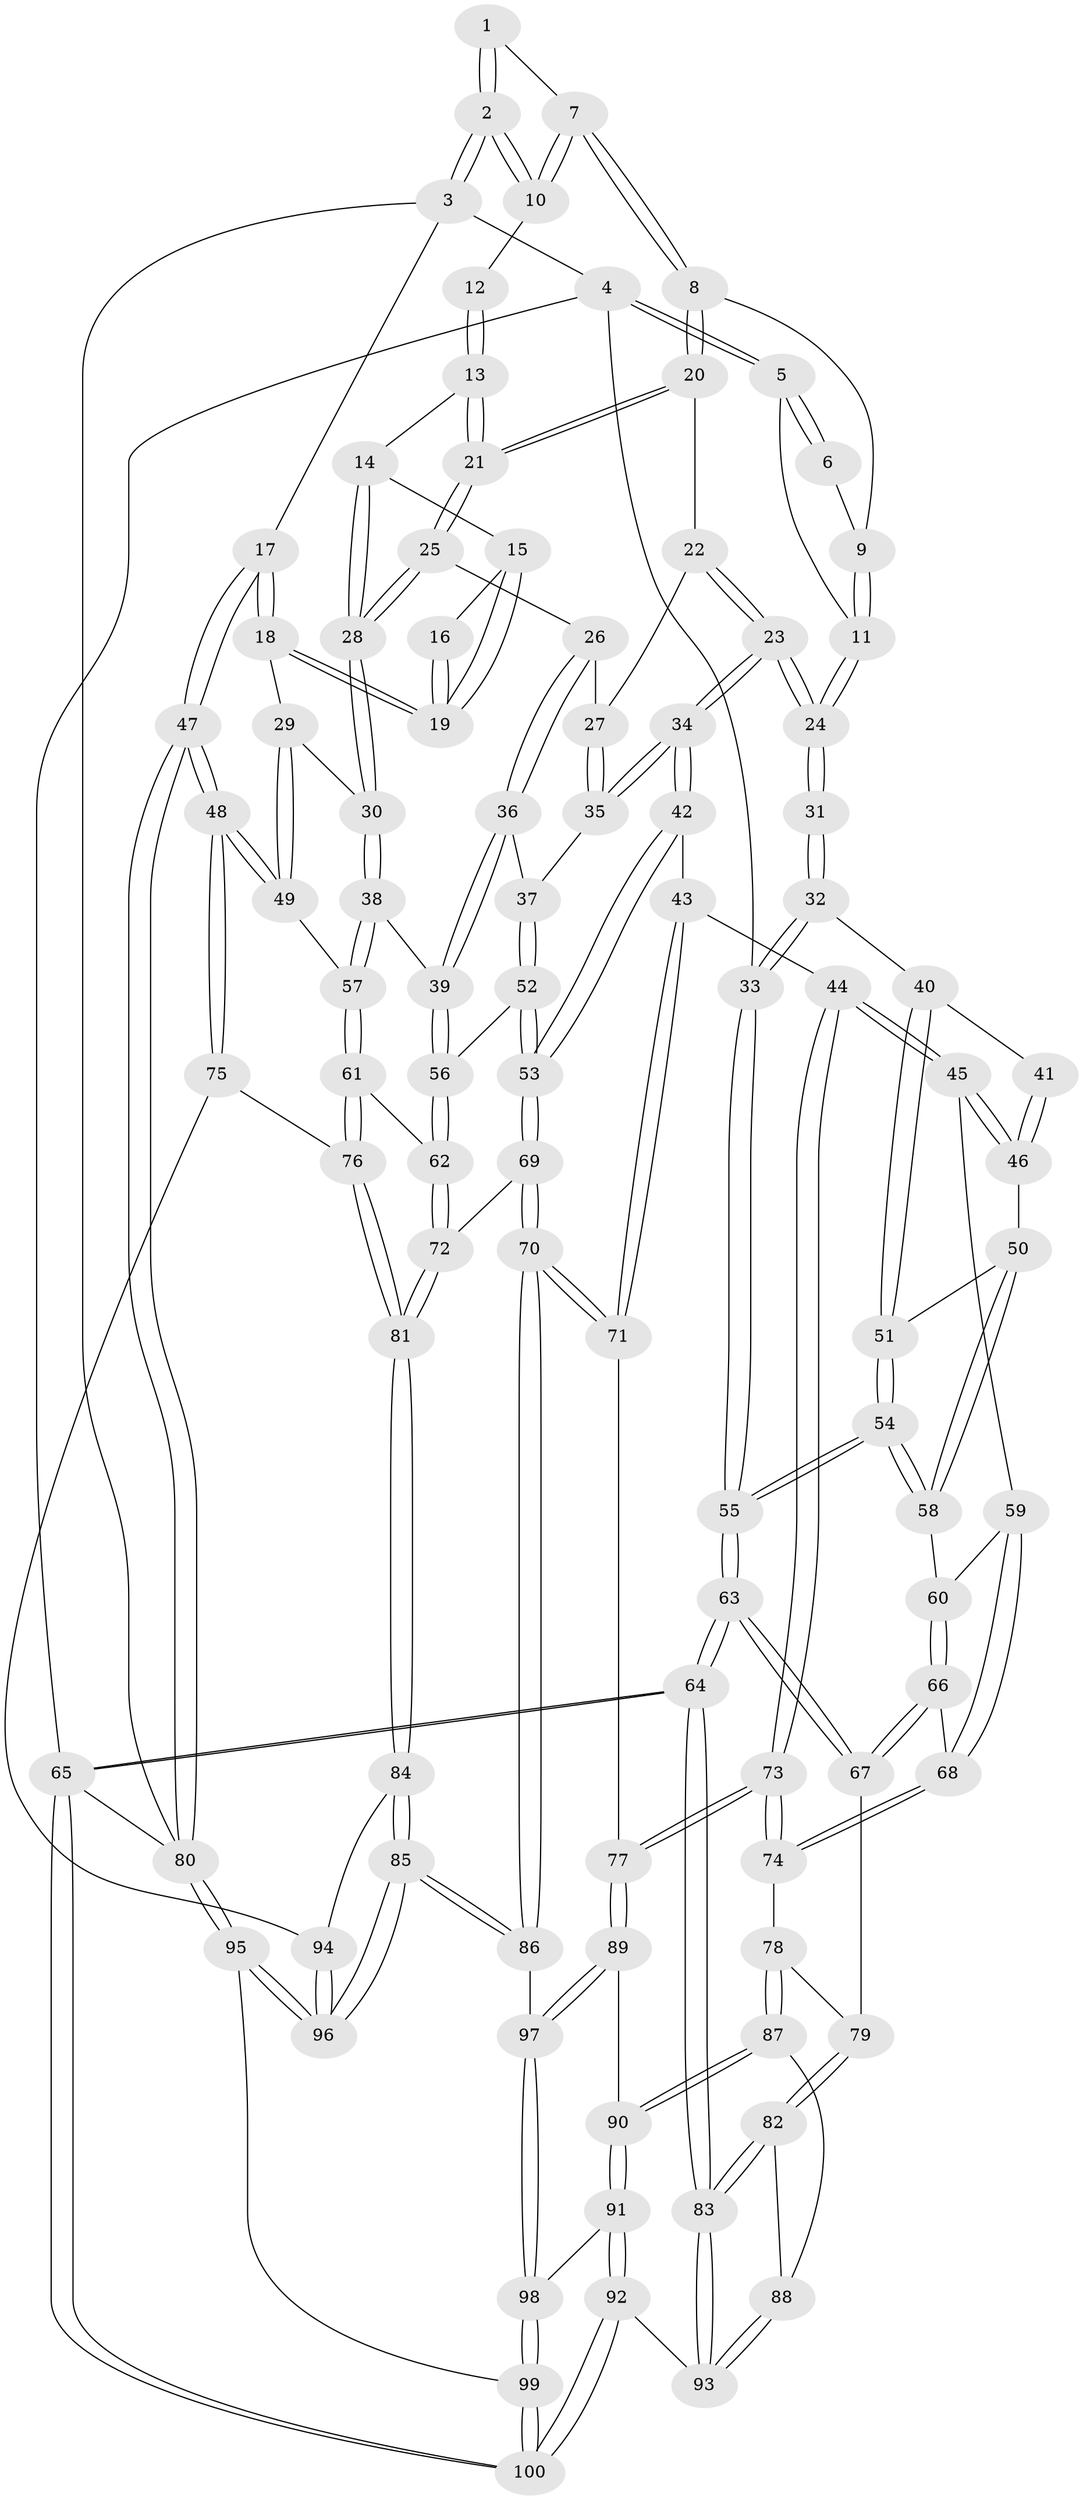 // Generated by graph-tools (version 1.1) at 2025/17/03/09/25 04:17:23]
// undirected, 100 vertices, 247 edges
graph export_dot {
graph [start="1"]
  node [color=gray90,style=filled];
  1 [pos="+0.6560747251904481+0"];
  2 [pos="+1+0"];
  3 [pos="+1+0"];
  4 [pos="+0+0"];
  5 [pos="+0.2890617952158095+0"];
  6 [pos="+0.5248538921401926+0"];
  7 [pos="+0.7107460325193048+0.10165981941537279"];
  8 [pos="+0.6975668970803953+0.12644663633850775"];
  9 [pos="+0.6762115579545606+0.10957799274276094"];
  10 [pos="+1+0"];
  11 [pos="+0.36343231304677126+0.05796655914986372"];
  12 [pos="+0.9829646350811475+0"];
  13 [pos="+0.8011330269880638+0.17012197872079157"];
  14 [pos="+0.8493389856927269+0.20791128701534664"];
  15 [pos="+0.8798794812548326+0.22054099413042902"];
  16 [pos="+0.9744801444165387+0.0006500043635130499"];
  17 [pos="+1+0.36992926828075334"];
  18 [pos="+0.9561373904078114+0.2948191773957507"];
  19 [pos="+0.9460552515953271+0.2734148100310095"];
  20 [pos="+0.6990825176002251+0.13253296416892654"];
  21 [pos="+0.767652121535102+0.17717864522537685"];
  22 [pos="+0.6613857319854136+0.16773914650979008"];
  23 [pos="+0.4055968048442199+0.21454062389142092"];
  24 [pos="+0.3890351187480333+0.19151415493422808"];
  25 [pos="+0.7562150589179788+0.2454193237011388"];
  26 [pos="+0.6816028712312261+0.2756924203192318"];
  27 [pos="+0.650366425593996+0.2610579201732405"];
  28 [pos="+0.8069210803962985+0.3530636585075084"];
  29 [pos="+0.9145937835094327+0.31875537548877575"];
  30 [pos="+0.8074311289312233+0.354715034614179"];
  31 [pos="+0.23098254015890116+0.286566708500241"];
  32 [pos="+0+0.23251961595015122"];
  33 [pos="+0+0.13182569236500144"];
  34 [pos="+0.431914698642222+0.27565692951593784"];
  35 [pos="+0.5635270082449937+0.2970117530867986"];
  36 [pos="+0.6997687752834381+0.37557245352206825"];
  37 [pos="+0.6481921944259671+0.37152325674198217"];
  38 [pos="+0.7860596986267399+0.39088598082737813"];
  39 [pos="+0.7429971650517155+0.400593844934931"];
  40 [pos="+0.10624676003161775+0.3696696873855222"];
  41 [pos="+0.22217323150757046+0.3104625003339023"];
  42 [pos="+0.4261248365290563+0.4355533588978845"];
  43 [pos="+0.38678484587817863+0.4619651270442619"];
  44 [pos="+0.3078878266800908+0.49312148607832124"];
  45 [pos="+0.3066643356934576+0.4929930046082211"];
  46 [pos="+0.2126192074124843+0.3810940808590564"];
  47 [pos="+1+0.6179847660155569"];
  48 [pos="+1+0.6165903347700398"];
  49 [pos="+0.9142611196921038+0.5117588100416735"];
  50 [pos="+0.13552299519283198+0.41518837711347334"];
  51 [pos="+0.1220499779740693+0.3968025100216955"];
  52 [pos="+0.5445646496170892+0.4942979737162822"];
  53 [pos="+0.5232394018280707+0.5084430857853751"];
  54 [pos="+0+0.4982980482876187"];
  55 [pos="+0+0.5158739299699104"];
  56 [pos="+0.7175407304453859+0.44447894411840094"];
  57 [pos="+0.8644555956188174+0.49825372661544304"];
  58 [pos="+0.1330105136531217+0.455308850428785"];
  59 [pos="+0.2074413039124274+0.5202041804401227"];
  60 [pos="+0.17139897440862564+0.5123273186295048"];
  61 [pos="+0.7528647594623048+0.5926028646856476"];
  62 [pos="+0.710343749301202+0.5642946573488711"];
  63 [pos="+0+0.5187428812379713"];
  64 [pos="+0+0.8127992775025125"];
  65 [pos="+0+1"];
  66 [pos="+0.08087425848066163+0.5841827803497226"];
  67 [pos="+0.07417829087045727+0.5885429677356623"];
  68 [pos="+0.19990172148779292+0.6121339796162317"];
  69 [pos="+0.5542213571062128+0.5744359259877092"];
  70 [pos="+0.43014833626122595+0.7311102554428281"];
  71 [pos="+0.39472023223494784+0.7181203306142282"];
  72 [pos="+0.5552136602785986+0.5749489064242489"];
  73 [pos="+0.295780206648537+0.6821838187684593"];
  74 [pos="+0.20459409561754327+0.6633489532649286"];
  75 [pos="+0.840808701684527+0.7010083458116475"];
  76 [pos="+0.7636554538016537+0.6346042848902692"];
  77 [pos="+0.3226593566707434+0.7132177166186475"];
  78 [pos="+0.15448279215639407+0.6865954299037483"];
  79 [pos="+0.1012331263196958+0.6401057970750366"];
  80 [pos="+1+1"];
  81 [pos="+0.643776750619883+0.728482358774225"];
  82 [pos="+0.019950054284464377+0.7295559798075838"];
  83 [pos="+0+0.8075329790364403"];
  84 [pos="+0.6418233650552579+0.758877871950359"];
  85 [pos="+0.6021970628769236+0.9030161845242731"];
  86 [pos="+0.4987978565519074+0.8584808422936779"];
  87 [pos="+0.15327230933981562+0.691219904312447"];
  88 [pos="+0.11629637127453343+0.7299130619043638"];
  89 [pos="+0.24335015106260746+0.8328006351916384"];
  90 [pos="+0.22701253019167253+0.8448522694026193"];
  91 [pos="+0.20789460246841898+0.8727985177437616"];
  92 [pos="+0.18565322947987564+0.8922800598987017"];
  93 [pos="+0.10679287020249023+0.8460140965657138"];
  94 [pos="+0.8302638142701586+0.726174254929564"];
  95 [pos="+0.7912660085067605+1"];
  96 [pos="+0.7622084061523905+1"];
  97 [pos="+0.44806574443097774+0.8818439875122066"];
  98 [pos="+0.3797448223344274+0.9428046639918038"];
  99 [pos="+0.2385653919198569+1"];
  100 [pos="+0.1474045806597665+1"];
  1 -- 2;
  1 -- 2;
  1 -- 7;
  2 -- 3;
  2 -- 3;
  2 -- 10;
  2 -- 10;
  3 -- 4;
  3 -- 17;
  3 -- 80;
  4 -- 5;
  4 -- 5;
  4 -- 33;
  4 -- 65;
  5 -- 6;
  5 -- 6;
  5 -- 11;
  6 -- 9;
  7 -- 8;
  7 -- 8;
  7 -- 10;
  7 -- 10;
  8 -- 9;
  8 -- 20;
  8 -- 20;
  9 -- 11;
  9 -- 11;
  10 -- 12;
  11 -- 24;
  11 -- 24;
  12 -- 13;
  12 -- 13;
  13 -- 14;
  13 -- 21;
  13 -- 21;
  14 -- 15;
  14 -- 28;
  14 -- 28;
  15 -- 16;
  15 -- 19;
  15 -- 19;
  16 -- 19;
  16 -- 19;
  17 -- 18;
  17 -- 18;
  17 -- 47;
  17 -- 47;
  18 -- 19;
  18 -- 19;
  18 -- 29;
  20 -- 21;
  20 -- 21;
  20 -- 22;
  21 -- 25;
  21 -- 25;
  22 -- 23;
  22 -- 23;
  22 -- 27;
  23 -- 24;
  23 -- 24;
  23 -- 34;
  23 -- 34;
  24 -- 31;
  24 -- 31;
  25 -- 26;
  25 -- 28;
  25 -- 28;
  26 -- 27;
  26 -- 36;
  26 -- 36;
  27 -- 35;
  27 -- 35;
  28 -- 30;
  28 -- 30;
  29 -- 30;
  29 -- 49;
  29 -- 49;
  30 -- 38;
  30 -- 38;
  31 -- 32;
  31 -- 32;
  32 -- 33;
  32 -- 33;
  32 -- 40;
  33 -- 55;
  33 -- 55;
  34 -- 35;
  34 -- 35;
  34 -- 42;
  34 -- 42;
  35 -- 37;
  36 -- 37;
  36 -- 39;
  36 -- 39;
  37 -- 52;
  37 -- 52;
  38 -- 39;
  38 -- 57;
  38 -- 57;
  39 -- 56;
  39 -- 56;
  40 -- 41;
  40 -- 51;
  40 -- 51;
  41 -- 46;
  41 -- 46;
  42 -- 43;
  42 -- 53;
  42 -- 53;
  43 -- 44;
  43 -- 71;
  43 -- 71;
  44 -- 45;
  44 -- 45;
  44 -- 73;
  44 -- 73;
  45 -- 46;
  45 -- 46;
  45 -- 59;
  46 -- 50;
  47 -- 48;
  47 -- 48;
  47 -- 80;
  47 -- 80;
  48 -- 49;
  48 -- 49;
  48 -- 75;
  48 -- 75;
  49 -- 57;
  50 -- 51;
  50 -- 58;
  50 -- 58;
  51 -- 54;
  51 -- 54;
  52 -- 53;
  52 -- 53;
  52 -- 56;
  53 -- 69;
  53 -- 69;
  54 -- 55;
  54 -- 55;
  54 -- 58;
  54 -- 58;
  55 -- 63;
  55 -- 63;
  56 -- 62;
  56 -- 62;
  57 -- 61;
  57 -- 61;
  58 -- 60;
  59 -- 60;
  59 -- 68;
  59 -- 68;
  60 -- 66;
  60 -- 66;
  61 -- 62;
  61 -- 76;
  61 -- 76;
  62 -- 72;
  62 -- 72;
  63 -- 64;
  63 -- 64;
  63 -- 67;
  63 -- 67;
  64 -- 65;
  64 -- 65;
  64 -- 83;
  64 -- 83;
  65 -- 100;
  65 -- 100;
  65 -- 80;
  66 -- 67;
  66 -- 67;
  66 -- 68;
  67 -- 79;
  68 -- 74;
  68 -- 74;
  69 -- 70;
  69 -- 70;
  69 -- 72;
  70 -- 71;
  70 -- 71;
  70 -- 86;
  70 -- 86;
  71 -- 77;
  72 -- 81;
  72 -- 81;
  73 -- 74;
  73 -- 74;
  73 -- 77;
  73 -- 77;
  74 -- 78;
  75 -- 76;
  75 -- 94;
  76 -- 81;
  76 -- 81;
  77 -- 89;
  77 -- 89;
  78 -- 79;
  78 -- 87;
  78 -- 87;
  79 -- 82;
  79 -- 82;
  80 -- 95;
  80 -- 95;
  81 -- 84;
  81 -- 84;
  82 -- 83;
  82 -- 83;
  82 -- 88;
  83 -- 93;
  83 -- 93;
  84 -- 85;
  84 -- 85;
  84 -- 94;
  85 -- 86;
  85 -- 86;
  85 -- 96;
  85 -- 96;
  86 -- 97;
  87 -- 88;
  87 -- 90;
  87 -- 90;
  88 -- 93;
  88 -- 93;
  89 -- 90;
  89 -- 97;
  89 -- 97;
  90 -- 91;
  90 -- 91;
  91 -- 92;
  91 -- 92;
  91 -- 98;
  92 -- 93;
  92 -- 100;
  92 -- 100;
  94 -- 96;
  94 -- 96;
  95 -- 96;
  95 -- 96;
  95 -- 99;
  97 -- 98;
  97 -- 98;
  98 -- 99;
  98 -- 99;
  99 -- 100;
  99 -- 100;
}
